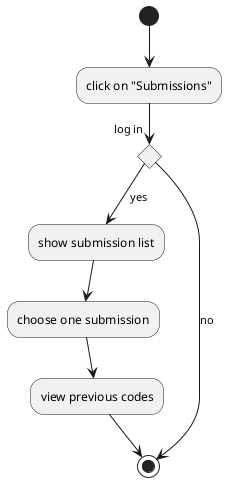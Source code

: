 @startuml kizzy


(*)-->click on "Submissions"
if "log in" then
    -->[yes]"show submission list"
    -->"choose one submission"
    -->"view previous codes"
    -->(*)
else
    -->[no](*)
    
endif
@enduml